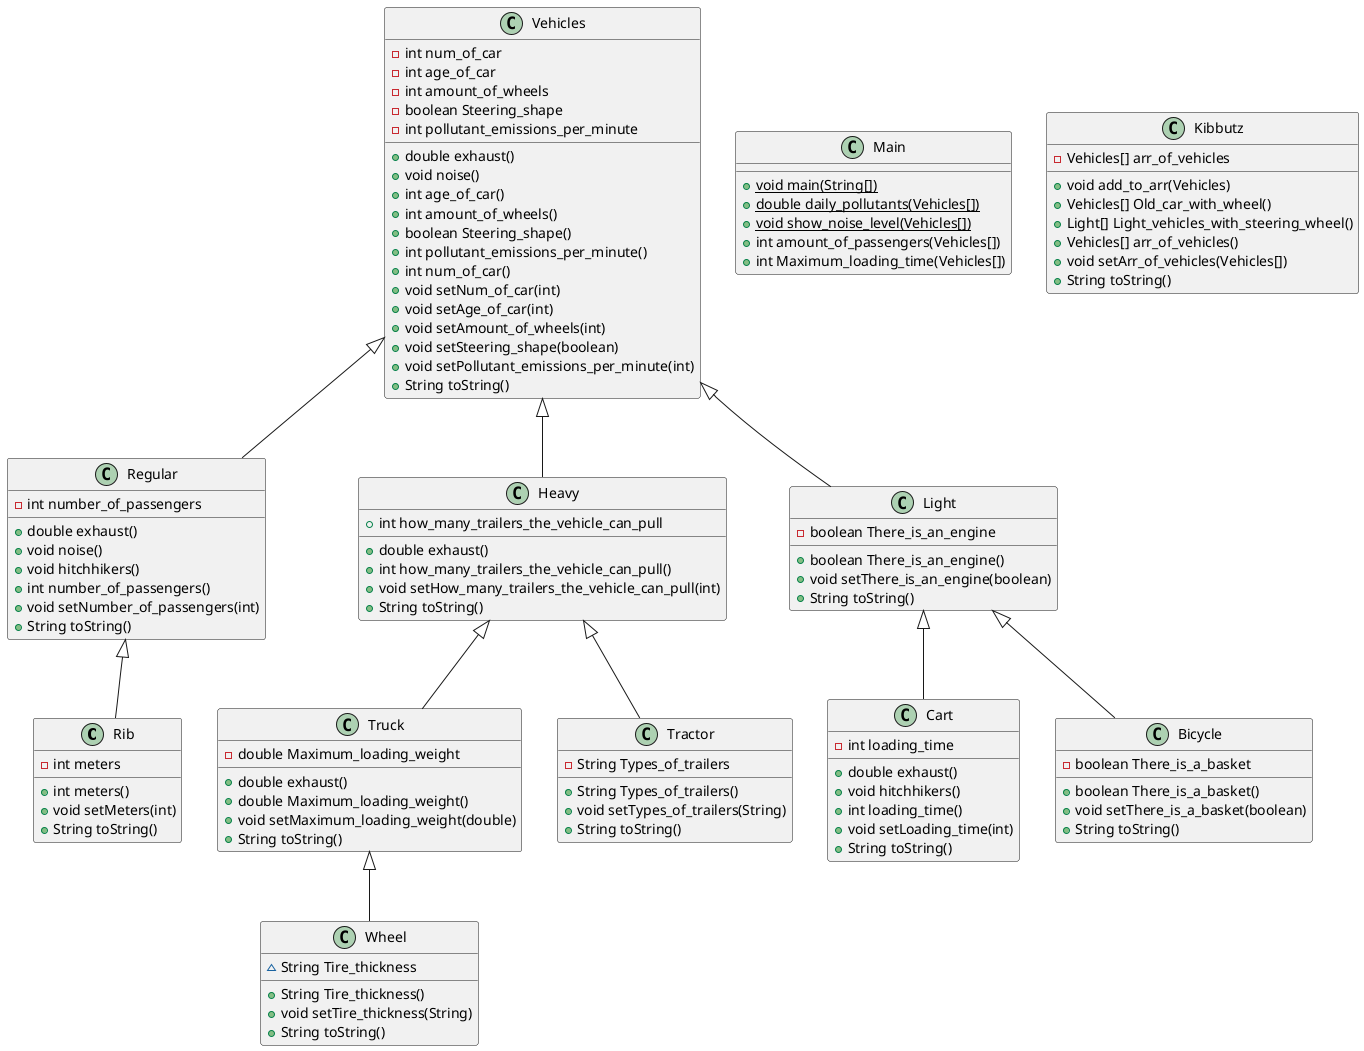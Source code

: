 @startuml
class Rib {
- int meters
+ int meters()
+ void setMeters(int)
+ String toString()
}


class Cart {
- int loading_time
+ double exhaust()
+ void hitchhikers()
+ int loading_time()
+ void setLoading_time(int)
+ String toString()
}


class Main {
+ {static} void main(String[])
+ {static} double daily_pollutants(Vehicles[])
+ {static} void show_noise_level(Vehicles[])
+ int amount_of_passengers(Vehicles[])
+ int Maximum_loading_time(Vehicles[])
}

class Regular {
- int number_of_passengers
+ double exhaust()
+ void noise()
+ void hitchhikers()
+ int number_of_passengers()
+ void setNumber_of_passengers(int)
+ String toString()
}


class Heavy {
+ int how_many_trailers_the_vehicle_can_pull
+ double exhaust()
+ int how_many_trailers_the_vehicle_can_pull()
+ void setHow_many_trailers_the_vehicle_can_pull(int)
+ String toString()
}


class Truck {
- double Maximum_loading_weight
+ double exhaust()
+ double Maximum_loading_weight()
+ void setMaximum_loading_weight(double)
+ String toString()
}


class Bicycle {
- boolean There_is_a_basket
+ boolean There_is_a_basket()
+ void setThere_is_a_basket(boolean)
+ String toString()
}


class Light {
- boolean There_is_an_engine
+ boolean There_is_an_engine()
+ void setThere_is_an_engine(boolean)
+ String toString()
}


class Wheel {
~ String Tire_thickness
+ String Tire_thickness()
+ void setTire_thickness(String)
+ String toString()
}


class Tractor {
- String Types_of_trailers
+ String Types_of_trailers()
+ void setTypes_of_trailers(String)
+ String toString()
}


class Kibbutz {
- Vehicles[] arr_of_vehicles
+ void add_to_arr(Vehicles)
+ Vehicles[] Old_car_with_wheel()
+ Light[] Light_vehicles_with_steering_wheel()
+ Vehicles[] arr_of_vehicles()
+ void setArr_of_vehicles(Vehicles[])
+ String toString()
}


class Vehicles {
- int num_of_car
- int age_of_car
- int amount_of_wheels
- boolean Steering_shape
- int pollutant_emissions_per_minute
+ double exhaust()
+ void noise()
+ int age_of_car()
+ int amount_of_wheels()
+ boolean Steering_shape()
+ int pollutant_emissions_per_minute()
+ int num_of_car()
+ void setNum_of_car(int)
+ void setAge_of_car(int)
+ void setAmount_of_wheels(int)
+ void setSteering_shape(boolean)
+ void setPollutant_emissions_per_minute(int)
+ String toString()
}




Regular <|-- Rib
Light <|-- Cart
Vehicles <|-- Regular
Vehicles <|-- Heavy
Heavy <|-- Truck
Light <|-- Bicycle
Vehicles <|-- Light
Truck <|-- Wheel
Heavy <|-- Tractor
@enduml